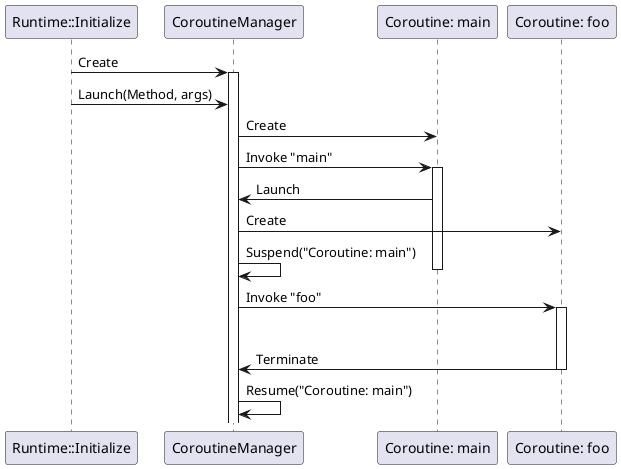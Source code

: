 @startuml
participant "Runtime::Initialize"
"Runtime::Initialize" -> CoroutineManager: Create
activate CoroutineManager
"Runtime::Initialize" -> CoroutineManager: Launch(Method, args)
CoroutineManager -> "Coroutine: main": Create
CoroutineManager -> "Coroutine: main": Invoke "main"
activate "Coroutine: main"
"Coroutine: main" -> CoroutineManager: Launch
CoroutineManager -> "Coroutine: foo": Create
CoroutineManager -> CoroutineManager: Suspend("Coroutine: main")
deactivate "Coroutine: main"
CoroutineManager -> "Coroutine: foo": Invoke "foo"
activate "Coroutine: foo"
deactivate "Coroutine: main"
"Coroutine: foo" -> CoroutineManager: Terminate
deactivate "Coroutine: foo"
CoroutineManager -> CoroutineManager: Resume("Coroutine: main")
activate "Coroutine: main"
deactivate "Coroutine: main"
@enduml
